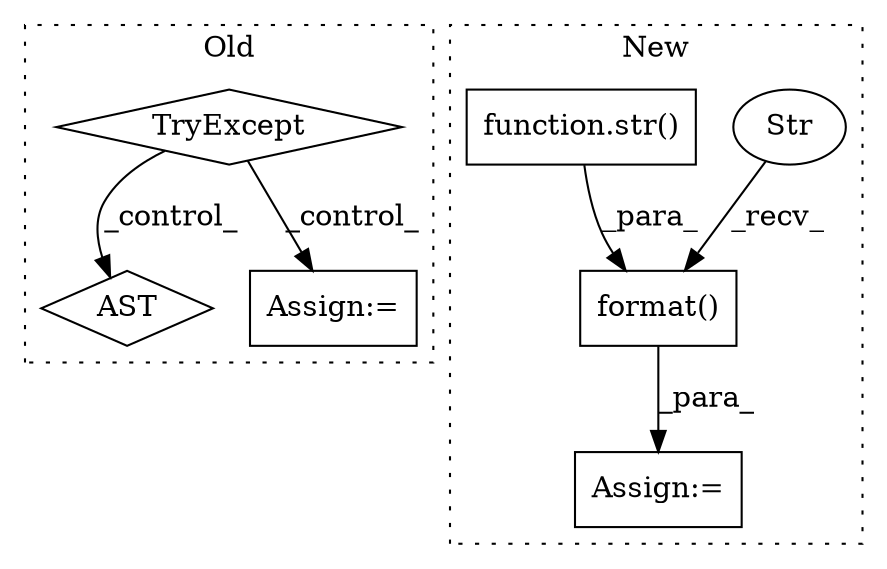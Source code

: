 digraph G {
subgraph cluster0 {
1 [label="TryExcept" a="71" s="669" l="40" shape="diamond"];
4 [label="AST" a="2" s="1115,0" l="6,0" shape="diamond"];
5 [label="Assign:=" a="68" s="887" l="3" shape="box"];
label = "Old";
style="dotted";
}
subgraph cluster1 {
2 [label="format()" a="75" s="1448,1497" l="16,1" shape="box"];
3 [label="Str" a="66" s="1448" l="8" shape="ellipse"];
6 [label="Assign:=" a="68" s="1430" l="3" shape="box"];
7 [label="function.str()" a="75" s="1474,1496" l="4,1" shape="box"];
label = "New";
style="dotted";
}
1 -> 4 [label="_control_"];
1 -> 5 [label="_control_"];
2 -> 6 [label="_para_"];
3 -> 2 [label="_recv_"];
7 -> 2 [label="_para_"];
}